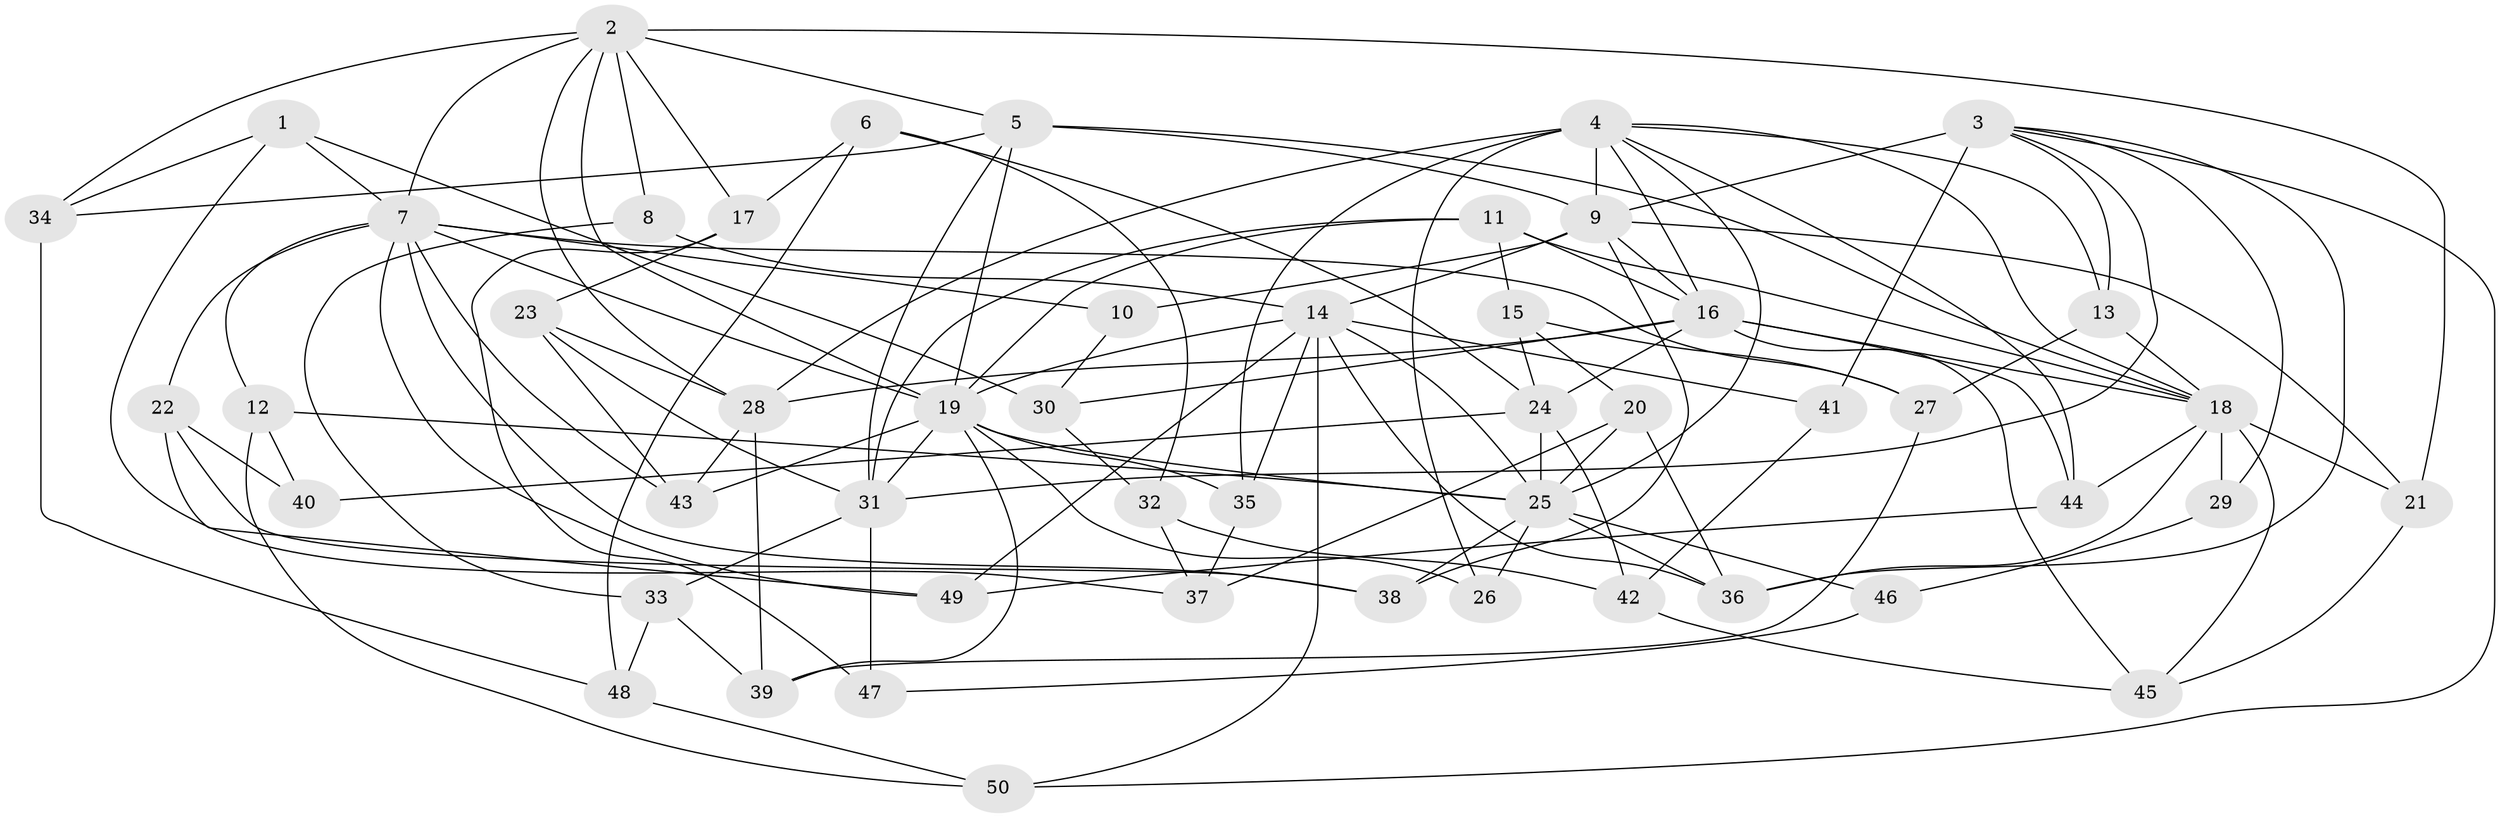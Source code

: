 // original degree distribution, {4: 1.0}
// Generated by graph-tools (version 1.1) at 2025/38/03/09/25 02:38:14]
// undirected, 50 vertices, 127 edges
graph export_dot {
graph [start="1"]
  node [color=gray90,style=filled];
  1;
  2;
  3;
  4;
  5;
  6;
  7;
  8;
  9;
  10;
  11;
  12;
  13;
  14;
  15;
  16;
  17;
  18;
  19;
  20;
  21;
  22;
  23;
  24;
  25;
  26;
  27;
  28;
  29;
  30;
  31;
  32;
  33;
  34;
  35;
  36;
  37;
  38;
  39;
  40;
  41;
  42;
  43;
  44;
  45;
  46;
  47;
  48;
  49;
  50;
  1 -- 7 [weight=1.0];
  1 -- 30 [weight=1.0];
  1 -- 34 [weight=1.0];
  1 -- 37 [weight=1.0];
  2 -- 5 [weight=1.0];
  2 -- 7 [weight=1.0];
  2 -- 8 [weight=1.0];
  2 -- 17 [weight=1.0];
  2 -- 19 [weight=1.0];
  2 -- 21 [weight=1.0];
  2 -- 28 [weight=1.0];
  2 -- 34 [weight=1.0];
  3 -- 9 [weight=3.0];
  3 -- 13 [weight=1.0];
  3 -- 29 [weight=1.0];
  3 -- 31 [weight=1.0];
  3 -- 36 [weight=1.0];
  3 -- 41 [weight=2.0];
  3 -- 50 [weight=1.0];
  4 -- 9 [weight=2.0];
  4 -- 13 [weight=1.0];
  4 -- 16 [weight=1.0];
  4 -- 18 [weight=1.0];
  4 -- 25 [weight=1.0];
  4 -- 26 [weight=1.0];
  4 -- 28 [weight=3.0];
  4 -- 35 [weight=1.0];
  4 -- 44 [weight=1.0];
  5 -- 9 [weight=1.0];
  5 -- 18 [weight=2.0];
  5 -- 19 [weight=1.0];
  5 -- 31 [weight=2.0];
  5 -- 34 [weight=1.0];
  6 -- 17 [weight=1.0];
  6 -- 24 [weight=1.0];
  6 -- 32 [weight=1.0];
  6 -- 48 [weight=1.0];
  7 -- 10 [weight=1.0];
  7 -- 12 [weight=1.0];
  7 -- 19 [weight=1.0];
  7 -- 22 [weight=1.0];
  7 -- 27 [weight=1.0];
  7 -- 38 [weight=1.0];
  7 -- 43 [weight=1.0];
  7 -- 49 [weight=1.0];
  8 -- 14 [weight=2.0];
  8 -- 33 [weight=1.0];
  9 -- 10 [weight=2.0];
  9 -- 14 [weight=1.0];
  9 -- 16 [weight=1.0];
  9 -- 21 [weight=1.0];
  9 -- 38 [weight=1.0];
  10 -- 30 [weight=1.0];
  11 -- 15 [weight=1.0];
  11 -- 16 [weight=1.0];
  11 -- 18 [weight=1.0];
  11 -- 19 [weight=1.0];
  11 -- 31 [weight=2.0];
  12 -- 25 [weight=1.0];
  12 -- 40 [weight=1.0];
  12 -- 50 [weight=1.0];
  13 -- 18 [weight=1.0];
  13 -- 27 [weight=1.0];
  14 -- 19 [weight=1.0];
  14 -- 25 [weight=1.0];
  14 -- 35 [weight=1.0];
  14 -- 36 [weight=1.0];
  14 -- 41 [weight=1.0];
  14 -- 49 [weight=1.0];
  14 -- 50 [weight=1.0];
  15 -- 20 [weight=1.0];
  15 -- 24 [weight=1.0];
  15 -- 27 [weight=1.0];
  16 -- 18 [weight=1.0];
  16 -- 24 [weight=2.0];
  16 -- 28 [weight=1.0];
  16 -- 30 [weight=1.0];
  16 -- 44 [weight=1.0];
  16 -- 45 [weight=1.0];
  17 -- 23 [weight=1.0];
  17 -- 47 [weight=1.0];
  18 -- 21 [weight=1.0];
  18 -- 29 [weight=2.0];
  18 -- 36 [weight=1.0];
  18 -- 44 [weight=1.0];
  18 -- 45 [weight=1.0];
  19 -- 25 [weight=1.0];
  19 -- 26 [weight=2.0];
  19 -- 31 [weight=1.0];
  19 -- 35 [weight=1.0];
  19 -- 39 [weight=1.0];
  19 -- 43 [weight=1.0];
  20 -- 25 [weight=1.0];
  20 -- 36 [weight=1.0];
  20 -- 37 [weight=1.0];
  21 -- 45 [weight=1.0];
  22 -- 38 [weight=1.0];
  22 -- 40 [weight=1.0];
  22 -- 49 [weight=1.0];
  23 -- 28 [weight=1.0];
  23 -- 31 [weight=1.0];
  23 -- 43 [weight=1.0];
  24 -- 25 [weight=1.0];
  24 -- 40 [weight=2.0];
  24 -- 42 [weight=1.0];
  25 -- 26 [weight=1.0];
  25 -- 36 [weight=2.0];
  25 -- 38 [weight=1.0];
  25 -- 46 [weight=2.0];
  27 -- 39 [weight=1.0];
  28 -- 39 [weight=1.0];
  28 -- 43 [weight=1.0];
  29 -- 46 [weight=1.0];
  30 -- 32 [weight=1.0];
  31 -- 33 [weight=1.0];
  31 -- 47 [weight=2.0];
  32 -- 37 [weight=1.0];
  32 -- 42 [weight=1.0];
  33 -- 39 [weight=1.0];
  33 -- 48 [weight=1.0];
  34 -- 48 [weight=1.0];
  35 -- 37 [weight=1.0];
  41 -- 42 [weight=1.0];
  42 -- 45 [weight=1.0];
  44 -- 49 [weight=1.0];
  46 -- 47 [weight=1.0];
  48 -- 50 [weight=1.0];
}
